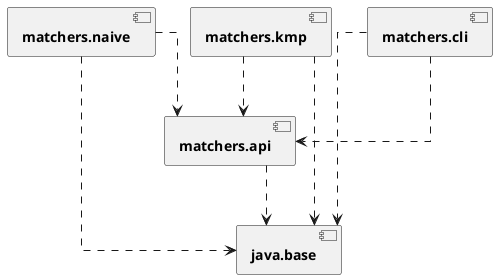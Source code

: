 @startuml

skinparam shadowing false
skinparam componentStyle uml2
skinparam linetype ortho
skinparam frame {
    borderColor Transparent
    backgroundColor Transparent
    fontColor Transparent
}

component "<b>java.base</b>" as javabase
component "<b>matchers.api</b>" as matchersapi

component "<b>matchers.naive</b>" as matchersnaive
component "<b>matchers.kmp</b>" as matcherskmp

component "<b>matchers.cli</b>" as matcherscli

matcherscli ..> javabase
matcherscli ..> matchersapi

matchersapi ..> javabase

matchersnaive ..> javabase
matchersnaive ..> matchersapi

matcherskmp ..> javabase
matcherskmp ..> matchersapi

@enduml